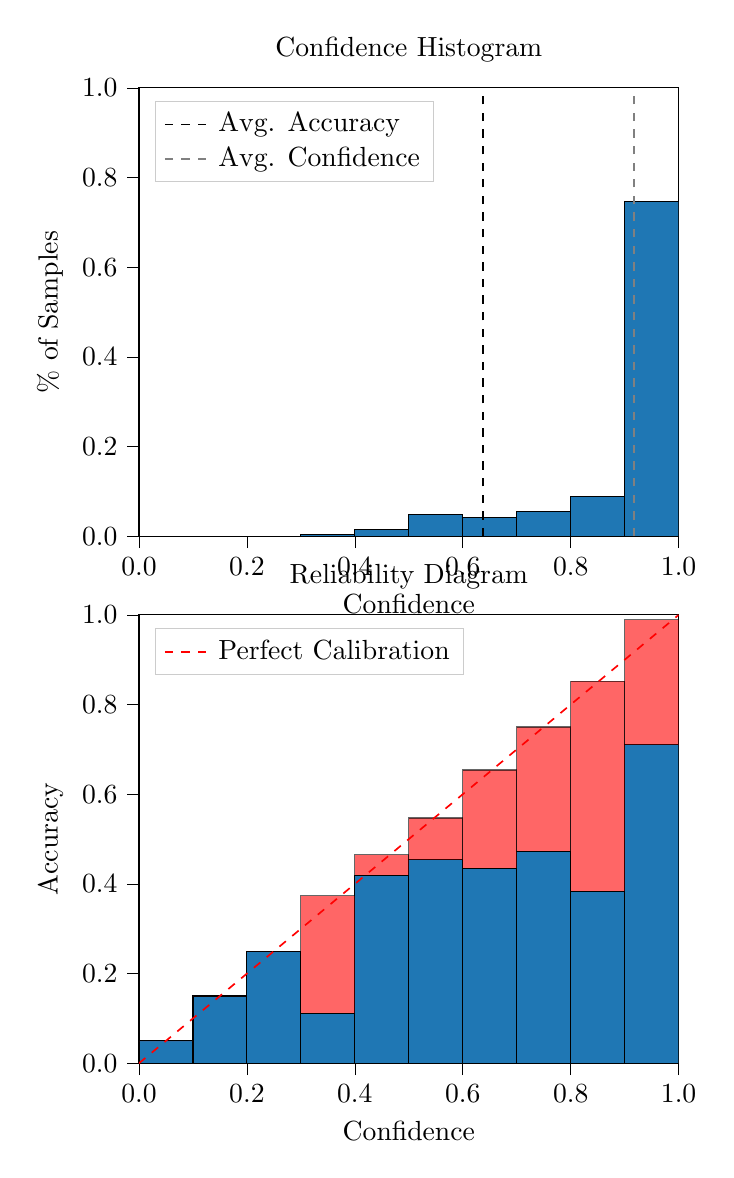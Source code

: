% This file was created by tikzplotlib v0.9.8.
\begin{tikzpicture}

\definecolor{color0}{rgb}{0.122,0.467,0.706}

\begin{groupplot}[group style={group size=1 by 2}]
\nextgroupplot[
legend cell align={left},
legend style={
  fill opacity=0.8,
  draw opacity=1,
  text opacity=1,
  at={(0.03,0.97)},
  anchor=north west,
  draw=white!80!black
},
tick align=outside,
tick pos=left,
title={Confidence Histogram},
x grid style={white!69.02!black},
xlabel={Confidence},
xmin=0, xmax=1,
xtick style={color=black},
xtick={0,0.2,0.4,0.6,0.8,1},
xticklabels={0.0,0.2,0.4,0.6,0.8,1.0},
y grid style={white!69.02!black},
ylabel={\% of Samples},
ymin=0, ymax=1,
ytick style={color=black},
ytick={0,0.2,0.4,0.6,0.8,1},
yticklabels={0.0,0.2,0.4,0.6,0.8,1.0}
]
\draw[draw=black,fill=color0] (axis cs:-6.939e-18,0) rectangle (axis cs:0.1,0);
\draw[draw=black,fill=color0] (axis cs:0.1,0) rectangle (axis cs:0.2,0);
\draw[draw=black,fill=color0] (axis cs:0.2,0) rectangle (axis cs:0.3,0);
\draw[draw=black,fill=color0] (axis cs:0.3,0) rectangle (axis cs:0.4,0.004);
\draw[draw=black,fill=color0] (axis cs:0.4,0) rectangle (axis cs:0.5,0.015);
\draw[draw=black,fill=color0] (axis cs:0.5,0) rectangle (axis cs:0.6,0.048);
\draw[draw=black,fill=color0] (axis cs:0.6,0) rectangle (axis cs:0.7,0.042);
\draw[draw=black,fill=color0] (axis cs:0.7,0) rectangle (axis cs:0.8,0.055);
\draw[draw=black,fill=color0] (axis cs:0.8,0) rectangle (axis cs:0.9,0.088);
\draw[draw=black,fill=color0] (axis cs:0.9,0) rectangle (axis cs:1,0.746);
\addplot [semithick, black, dashed]
table {%
0.637 0
0.637 1
};
\addlegendentry{Avg. Accuracy}
\addplot [semithick, white!50.196!black, dashed]
table {%
0.917 0
0.917 1
};
\addlegendentry{Avg. Confidence}

\nextgroupplot[
legend cell align={left},
legend style={
  fill opacity=0.8,
  draw opacity=1,
  text opacity=1,
  at={(0.03,0.97)},
  anchor=north west,
  draw=white!80!black
},
tick align=outside,
tick pos=left,
title={Reliability Diagram},
x grid style={white!69.02!black},
xlabel={Confidence},
xmin=0, xmax=1,
xtick style={color=black},
xtick={0,0.2,0.4,0.6,0.8,1},
xticklabels={0.0,0.2,0.4,0.6,0.8,1.0},
y grid style={white!69.02!black},
ylabel={Accuracy},
ymin=0, ymax=1,
ytick style={color=black},
ytick={0,0.2,0.4,0.6,0.8,1},
yticklabels={0.0,0.2,0.4,0.6,0.8,1.0}
]
\draw[draw=black,fill=color0] (axis cs:-6.939e-18,0) rectangle (axis cs:0.1,0.05);
\draw[draw=black,fill=color0] (axis cs:0.1,0) rectangle (axis cs:0.2,0.15);
\draw[draw=black,fill=color0] (axis cs:0.2,0) rectangle (axis cs:0.3,0.25);
\draw[draw=black,fill=color0] (axis cs:0.3,0) rectangle (axis cs:0.4,0.111);
\draw[draw=black,fill=color0] (axis cs:0.4,0) rectangle (axis cs:0.5,0.419);
\draw[draw=black,fill=color0] (axis cs:0.5,0) rectangle (axis cs:0.6,0.454);
\draw[draw=black,fill=color0] (axis cs:0.6,0) rectangle (axis cs:0.7,0.435);
\draw[draw=black,fill=color0] (axis cs:0.7,0) rectangle (axis cs:0.8,0.473);
\draw[draw=black,fill=color0] (axis cs:0.8,0) rectangle (axis cs:0.9,0.384);
\draw[draw=black,fill=color0] (axis cs:0.9,0) rectangle (axis cs:1,0.71);
\draw[draw=black,fill=red,opacity=0.6] (axis cs:-6.939e-18,0.05) rectangle (axis cs:0.1,0.05);
\draw[draw=black,fill=red,opacity=0.6] (axis cs:0.1,0.15) rectangle (axis cs:0.2,0.15);
\draw[draw=black,fill=red,opacity=0.6] (axis cs:0.2,0.25) rectangle (axis cs:0.3,0.25);
\draw[draw=black,fill=red,opacity=0.6] (axis cs:0.3,0.111) rectangle (axis cs:0.4,0.374);
\draw[draw=black,fill=red,opacity=0.6] (axis cs:0.4,0.419) rectangle (axis cs:0.5,0.465);
\draw[draw=black,fill=red,opacity=0.6] (axis cs:0.5,0.454) rectangle (axis cs:0.6,0.547);
\draw[draw=black,fill=red,opacity=0.6] (axis cs:0.6,0.435) rectangle (axis cs:0.7,0.654);
\draw[draw=black,fill=red,opacity=0.6] (axis cs:0.7,0.473) rectangle (axis cs:0.8,0.75);
\draw[draw=black,fill=red,opacity=0.6] (axis cs:0.8,0.384) rectangle (axis cs:0.9,0.852);
\draw[draw=black,fill=red,opacity=0.6] (axis cs:0.9,0.71) rectangle (axis cs:1,0.989);
\addplot [semithick, red, dashed]
table {%
0 0
1 1
};
\addlegendentry{Perfect Calibration}
\end{groupplot}

\end{tikzpicture}
